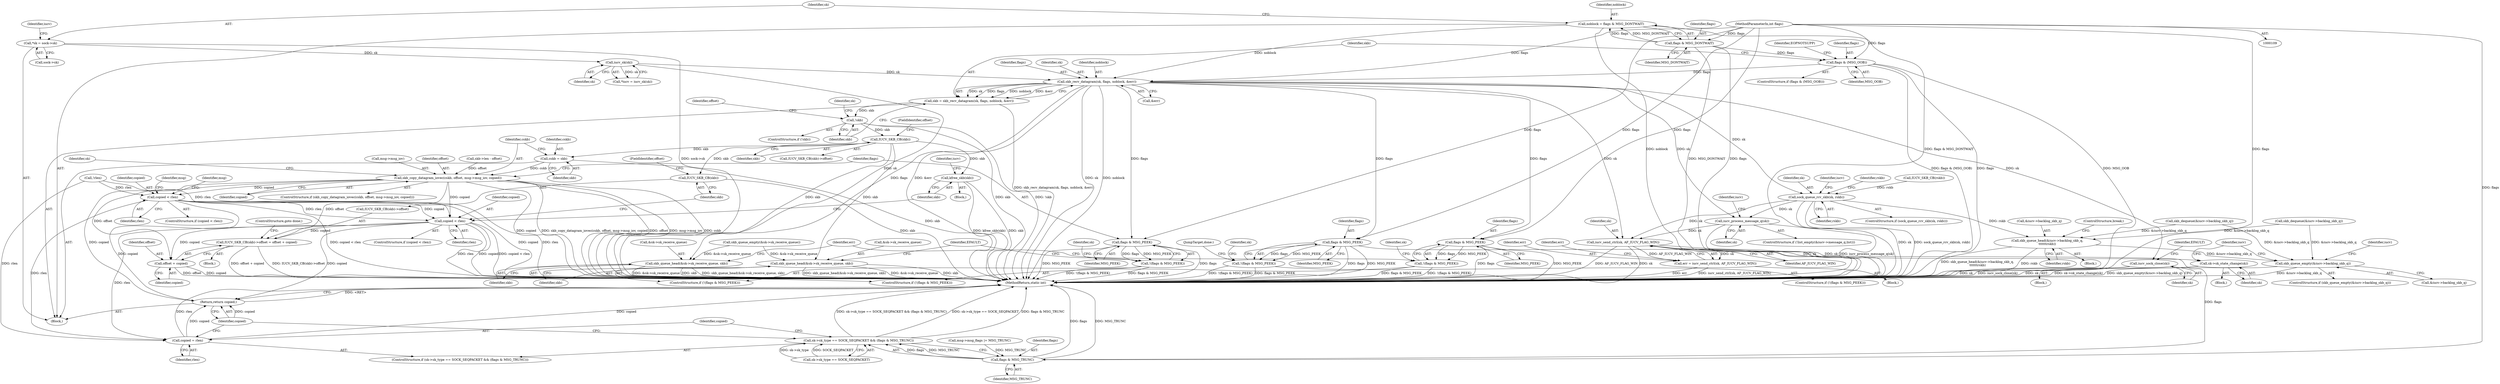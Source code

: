 digraph "0_linux_f3d3342602f8bcbf37d7c46641cb9bca7618eb1c_18@API" {
"1000180" [label="(Call,skb_recv_datagram(sk, flags, noblock, &err))"];
"1000131" [label="(Call,iucv_sk(sk))"];
"1000123" [label="(Call,*sk = sock->sk)"];
"1000172" [label="(Call,flags & (MSG_OOB))"];
"1000119" [label="(Call,flags & MSG_DONTWAIT)"];
"1000114" [label="(MethodParameterIn,int flags)"];
"1000117" [label="(Call,noblock = flags & MSG_DONTWAIT)"];
"1000178" [label="(Call,skb = skb_recv_datagram(sk, flags, noblock, &err))"];
"1000187" [label="(Call,!skb)"];
"1000203" [label="(Call,IUCV_SKB_CB(skb))"];
"1000225" [label="(Call,cskb = skb)"];
"1000229" [label="(Call,skb_copy_datagram_iovec(cskb, offset, msg->msg_iov, copied))"];
"1000259" [label="(Call,copied < rlen)"];
"1000302" [label="(Call,copied < rlen)"];
"1000306" [label="(Call,IUCV_SKB_CB(skb)->offset = offset + copied)"];
"1000311" [label="(Call,offset + copied)"];
"1000455" [label="(Call,copied = rlen)"];
"1000458" [label="(Return,return copied;)"];
"1000242" [label="(Call,skb_queue_head(&sk->sk_receive_queue, skb))"];
"1000280" [label="(Call,skb_queue_head(&sk->sk_receive_queue, skb))"];
"1000308" [label="(Call,IUCV_SKB_CB(skb))"];
"1000315" [label="(Call,kfree_skb(skb))"];
"1000239" [label="(Call,flags & MSG_PEEK)"];
"1000238" [label="(Call,!(flags & MSG_PEEK))"];
"1000277" [label="(Call,flags & MSG_PEEK)"];
"1000276" [label="(Call,!(flags & MSG_PEEK))"];
"1000290" [label="(Call,flags & MSG_PEEK)"];
"1000289" [label="(Call,!(flags & MSG_PEEK))"];
"1000452" [label="(Call,flags & MSG_TRUNC)"];
"1000446" [label="(Call,sk->sk_type == SOCK_SEQPACKET && (flags & MSG_TRUNC))"];
"1000342" [label="(Call,iucv_sock_close(sk))"];
"1000371" [label="(Call,sock_queue_rcv_skb(sk, rskb))"];
"1000375" [label="(Call,skb_queue_head(&iucv->backlog_skb_q,\n\t\t\t\t\t\trskb))"];
"1000392" [label="(Call,skb_queue_empty(&iucv->backlog_skb_q))"];
"1000407" [label="(Call,iucv_process_message_q(sk))"];
"1000424" [label="(Call,iucv_send_ctrl(sk, AF_IUCV_FLAG_WIN))"];
"1000422" [label="(Call,err = iucv_send_ctrl(sk, AF_IUCV_FLAG_WIN))"];
"1000435" [label="(Call,sk->sk_state_change(sk))"];
"1000205" [label="(FieldIdentifier,offset)"];
"1000457" [label="(Identifier,rlen)"];
"1000287" [label="(Identifier,err)"];
"1000227" [label="(Identifier,skb)"];
"1000315" [label="(Call,kfree_skb(skb))"];
"1000316" [label="(Identifier,skb)"];
"1000429" [label="(Block,)"];
"1000373" [label="(Identifier,rskb)"];
"1000320" [label="(Identifier,iucv)"];
"1000293" [label="(Block,)"];
"1000422" [label="(Call,err = iucv_send_ctrl(sk, AF_IUCV_FLAG_WIN))"];
"1000346" [label="(Identifier,EFAULT)"];
"1000307" [label="(Call,IUCV_SKB_CB(skb)->offset)"];
"1000259" [label="(Call,copied < rlen)"];
"1000240" [label="(Identifier,flags)"];
"1000186" [label="(ControlStructure,if (!skb))"];
"1000374" [label="(Block,)"];
"1000177" [label="(Identifier,EOPNOTSUPP)"];
"1000131" [label="(Call,iucv_sk(sk))"];
"1000305" [label="(Block,)"];
"1000281" [label="(Call,&sk->sk_receive_queue)"];
"1000204" [label="(Identifier,skb)"];
"1000276" [label="(Call,!(flags & MSG_PEEK))"];
"1000404" [label="(Identifier,iucv)"];
"1000425" [label="(Identifier,sk)"];
"1000290" [label="(Call,flags & MSG_PEEK)"];
"1000386" [label="(Call,skb_dequeue(&iucv->backlog_skb_q))"];
"1000392" [label="(Call,skb_queue_empty(&iucv->backlog_skb_q))"];
"1000291" [label="(Identifier,flags)"];
"1000385" [label="(Identifier,rskb)"];
"1000114" [label="(MethodParameterIn,int flags)"];
"1000407" [label="(Call,iucv_process_message_q(sk))"];
"1000375" [label="(Call,skb_queue_head(&iucv->backlog_skb_q,\n\t\t\t\t\t\trskb))"];
"1000124" [label="(Identifier,sk)"];
"1000157" [label="(Call,skb_queue_empty(&sk->sk_receive_queue))"];
"1000423" [label="(Identifier,err)"];
"1000172" [label="(Call,flags & (MSG_OOB))"];
"1000458" [label="(Return,return copied;)"];
"1000371" [label="(Call,sock_queue_rcv_skb(sk, rskb))"];
"1000447" [label="(Call,sk->sk_type == SOCK_SEQPACKET)"];
"1000254" [label="(Identifier,sk)"];
"1000193" [label="(Identifier,sk)"];
"1000182" [label="(Identifier,flags)"];
"1000203" [label="(Call,IUCV_SKB_CB(skb))"];
"1000441" [label="(Identifier,iucv)"];
"1000342" [label="(Call,iucv_sock_close(sk))"];
"1000120" [label="(Identifier,flags)"];
"1000171" [label="(ControlStructure,if (flags & (MSG_OOB)))"];
"1000225" [label="(Call,cskb = skb)"];
"1000366" [label="(Call,IUCV_SKB_CB(rskb))"];
"1000187" [label="(Call,!skb)"];
"1000444" [label="(JumpTarget,done:)"];
"1000285" [label="(Identifier,skb)"];
"1000288" [label="(ControlStructure,if (!(flags & MSG_PEEK)))"];
"1000250" [label="(Identifier,EFAULT)"];
"1000232" [label="(Call,msg->msg_iov)"];
"1000238" [label="(Call,!(flags & MSG_PEEK))"];
"1000370" [label="(ControlStructure,if (sock_queue_rcv_skb(sk, rskb)))"];
"1000121" [label="(Identifier,MSG_DONTWAIT)"];
"1000456" [label="(Identifier,copied)"];
"1000393" [label="(Call,&iucv->backlog_skb_q)"];
"1000376" [label="(Call,&iucv->backlog_skb_q)"];
"1000130" [label="(Identifier,iucv)"];
"1000129" [label="(Call,*iucv = iucv_sk(sk))"];
"1000314" [label="(ControlStructure,goto done;)"];
"1000188" [label="(Identifier,skb)"];
"1000339" [label="(Block,)"];
"1000306" [label="(Call,IUCV_SKB_CB(skb)->offset = offset + copied)"];
"1000372" [label="(Identifier,sk)"];
"1000280" [label="(Call,skb_queue_head(&sk->sk_receive_queue, skb))"];
"1000414" [label="(Identifier,iucv)"];
"1000119" [label="(Call,flags & MSG_DONTWAIT)"];
"1000446" [label="(Call,sk->sk_type == SOCK_SEQPACKET && (flags & MSG_TRUNC))"];
"1000301" [label="(ControlStructure,if (copied < rlen))"];
"1000226" [label="(Identifier,cskb)"];
"1000237" [label="(ControlStructure,if (!(flags & MSG_PEEK)))"];
"1000277" [label="(Call,flags & MSG_PEEK)"];
"1000241" [label="(Identifier,MSG_PEEK)"];
"1000408" [label="(Identifier,sk)"];
"1000454" [label="(Identifier,MSG_TRUNC)"];
"1000235" [label="(Identifier,copied)"];
"1000180" [label="(Call,skb_recv_datagram(sk, flags, noblock, &err))"];
"1000181" [label="(Identifier,sk)"];
"1000262" [label="(Call,msg->msg_flags |= MSG_TRUNC)"];
"1000125" [label="(Call,sock->sk)"];
"1000243" [label="(Call,&sk->sk_receive_queue)"];
"1000424" [label="(Call,iucv_send_ctrl(sk, AF_IUCV_FLAG_WIN))"];
"1000436" [label="(Identifier,sk)"];
"1000173" [label="(Identifier,flags)"];
"1000356" [label="(Call,skb_dequeue(&iucv->backlog_skb_q))"];
"1000381" [label="(ControlStructure,break;)"];
"1000118" [label="(Identifier,noblock)"];
"1000455" [label="(Call,copied = rlen)"];
"1000115" [label="(Block,)"];
"1000231" [label="(Identifier,offset)"];
"1000343" [label="(Identifier,sk)"];
"1000445" [label="(ControlStructure,if (sk->sk_type == SOCK_SEQPACKET && (flags & MSG_TRUNC)))"];
"1000230" [label="(Identifier,cskb)"];
"1000297" [label="(Identifier,sk)"];
"1000391" [label="(ControlStructure,if (skb_queue_empty(&iucv->backlog_skb_q)))"];
"1000214" [label="(Call,!rlen)"];
"1000279" [label="(Identifier,MSG_PEEK)"];
"1000421" [label="(Block,)"];
"1000312" [label="(Identifier,offset)"];
"1000459" [label="(Identifier,copied)"];
"1000201" [label="(Identifier,offset)"];
"1000260" [label="(Identifier,copied)"];
"1000269" [label="(Identifier,msg)"];
"1000228" [label="(ControlStructure,if (skb_copy_datagram_iovec(cskb, offset, msg->msg_iov, copied)))"];
"1000309" [label="(Identifier,skb)"];
"1000245" [label="(Identifier,sk)"];
"1000261" [label="(Identifier,rlen)"];
"1000380" [label="(Identifier,rskb)"];
"1000208" [label="(Call,skb->len - offset)"];
"1000117" [label="(Call,noblock = flags & MSG_DONTWAIT)"];
"1000229" [label="(Call,skb_copy_datagram_iovec(cskb, offset, msg->msg_iov, copied))"];
"1000275" [label="(ControlStructure,if (!(flags & MSG_PEEK)))"];
"1000278" [label="(Identifier,flags)"];
"1000426" [label="(Identifier,AF_IUCV_FLAG_WIN)"];
"1000302" [label="(Call,copied < rlen)"];
"1000179" [label="(Identifier,skb)"];
"1000174" [label="(Identifier,MSG_OOB)"];
"1000398" [label="(ControlStructure,if (!list_empty(&iucv->message_q.list)))"];
"1000311" [label="(Call,offset + copied)"];
"1000453" [label="(Identifier,flags)"];
"1000202" [label="(Call,IUCV_SKB_CB(skb)->offset)"];
"1000239" [label="(Call,flags & MSG_PEEK)"];
"1000178" [label="(Call,skb = skb_recv_datagram(sk, flags, noblock, &err))"];
"1000378" [label="(Identifier,iucv)"];
"1000313" [label="(Identifier,copied)"];
"1000308" [label="(Call,IUCV_SKB_CB(skb))"];
"1000435" [label="(Call,sk->sk_state_change(sk))"];
"1000242" [label="(Call,skb_queue_head(&sk->sk_receive_queue, skb))"];
"1000289" [label="(Call,!(flags & MSG_PEEK))"];
"1000264" [label="(Identifier,msg)"];
"1000428" [label="(Identifier,err)"];
"1000258" [label="(ControlStructure,if (copied < rlen))"];
"1000132" [label="(Identifier,sk)"];
"1000292" [label="(Identifier,MSG_PEEK)"];
"1000460" [label="(MethodReturn,static int)"];
"1000310" [label="(FieldIdentifier,offset)"];
"1000303" [label="(Identifier,copied)"];
"1000304" [label="(Identifier,rlen)"];
"1000247" [label="(Identifier,skb)"];
"1000283" [label="(Identifier,sk)"];
"1000123" [label="(Call,*sk = sock->sk)"];
"1000184" [label="(Call,&err)"];
"1000183" [label="(Identifier,noblock)"];
"1000452" [label="(Call,flags & MSG_TRUNC)"];
"1000180" -> "1000178"  [label="AST: "];
"1000180" -> "1000184"  [label="CFG: "];
"1000181" -> "1000180"  [label="AST: "];
"1000182" -> "1000180"  [label="AST: "];
"1000183" -> "1000180"  [label="AST: "];
"1000184" -> "1000180"  [label="AST: "];
"1000178" -> "1000180"  [label="CFG: "];
"1000180" -> "1000460"  [label="DDG: flags"];
"1000180" -> "1000460"  [label="DDG: &err"];
"1000180" -> "1000460"  [label="DDG: sk"];
"1000180" -> "1000460"  [label="DDG: noblock"];
"1000180" -> "1000178"  [label="DDG: sk"];
"1000180" -> "1000178"  [label="DDG: flags"];
"1000180" -> "1000178"  [label="DDG: noblock"];
"1000180" -> "1000178"  [label="DDG: &err"];
"1000131" -> "1000180"  [label="DDG: sk"];
"1000172" -> "1000180"  [label="DDG: flags"];
"1000114" -> "1000180"  [label="DDG: flags"];
"1000117" -> "1000180"  [label="DDG: noblock"];
"1000180" -> "1000239"  [label="DDG: flags"];
"1000180" -> "1000277"  [label="DDG: flags"];
"1000180" -> "1000290"  [label="DDG: flags"];
"1000180" -> "1000342"  [label="DDG: sk"];
"1000180" -> "1000371"  [label="DDG: sk"];
"1000180" -> "1000407"  [label="DDG: sk"];
"1000180" -> "1000424"  [label="DDG: sk"];
"1000131" -> "1000129"  [label="AST: "];
"1000131" -> "1000132"  [label="CFG: "];
"1000132" -> "1000131"  [label="AST: "];
"1000129" -> "1000131"  [label="CFG: "];
"1000131" -> "1000460"  [label="DDG: sk"];
"1000131" -> "1000129"  [label="DDG: sk"];
"1000123" -> "1000131"  [label="DDG: sk"];
"1000123" -> "1000115"  [label="AST: "];
"1000123" -> "1000125"  [label="CFG: "];
"1000124" -> "1000123"  [label="AST: "];
"1000125" -> "1000123"  [label="AST: "];
"1000130" -> "1000123"  [label="CFG: "];
"1000123" -> "1000460"  [label="DDG: sock->sk"];
"1000172" -> "1000171"  [label="AST: "];
"1000172" -> "1000174"  [label="CFG: "];
"1000173" -> "1000172"  [label="AST: "];
"1000174" -> "1000172"  [label="AST: "];
"1000177" -> "1000172"  [label="CFG: "];
"1000179" -> "1000172"  [label="CFG: "];
"1000172" -> "1000460"  [label="DDG: flags & (MSG_OOB)"];
"1000172" -> "1000460"  [label="DDG: flags"];
"1000172" -> "1000460"  [label="DDG: MSG_OOB"];
"1000119" -> "1000172"  [label="DDG: flags"];
"1000114" -> "1000172"  [label="DDG: flags"];
"1000119" -> "1000117"  [label="AST: "];
"1000119" -> "1000121"  [label="CFG: "];
"1000120" -> "1000119"  [label="AST: "];
"1000121" -> "1000119"  [label="AST: "];
"1000117" -> "1000119"  [label="CFG: "];
"1000119" -> "1000460"  [label="DDG: MSG_DONTWAIT"];
"1000119" -> "1000460"  [label="DDG: flags"];
"1000119" -> "1000117"  [label="DDG: flags"];
"1000119" -> "1000117"  [label="DDG: MSG_DONTWAIT"];
"1000114" -> "1000119"  [label="DDG: flags"];
"1000114" -> "1000109"  [label="AST: "];
"1000114" -> "1000460"  [label="DDG: flags"];
"1000114" -> "1000239"  [label="DDG: flags"];
"1000114" -> "1000277"  [label="DDG: flags"];
"1000114" -> "1000290"  [label="DDG: flags"];
"1000114" -> "1000452"  [label="DDG: flags"];
"1000117" -> "1000115"  [label="AST: "];
"1000118" -> "1000117"  [label="AST: "];
"1000124" -> "1000117"  [label="CFG: "];
"1000117" -> "1000460"  [label="DDG: noblock"];
"1000117" -> "1000460"  [label="DDG: flags & MSG_DONTWAIT"];
"1000178" -> "1000115"  [label="AST: "];
"1000179" -> "1000178"  [label="AST: "];
"1000188" -> "1000178"  [label="CFG: "];
"1000178" -> "1000460"  [label="DDG: skb_recv_datagram(sk, flags, noblock, &err)"];
"1000178" -> "1000187"  [label="DDG: skb"];
"1000187" -> "1000186"  [label="AST: "];
"1000187" -> "1000188"  [label="CFG: "];
"1000188" -> "1000187"  [label="AST: "];
"1000193" -> "1000187"  [label="CFG: "];
"1000201" -> "1000187"  [label="CFG: "];
"1000187" -> "1000460"  [label="DDG: skb"];
"1000187" -> "1000460"  [label="DDG: !skb"];
"1000187" -> "1000203"  [label="DDG: skb"];
"1000203" -> "1000202"  [label="AST: "];
"1000203" -> "1000204"  [label="CFG: "];
"1000204" -> "1000203"  [label="AST: "];
"1000205" -> "1000203"  [label="CFG: "];
"1000203" -> "1000225"  [label="DDG: skb"];
"1000203" -> "1000242"  [label="DDG: skb"];
"1000203" -> "1000280"  [label="DDG: skb"];
"1000203" -> "1000308"  [label="DDG: skb"];
"1000203" -> "1000315"  [label="DDG: skb"];
"1000225" -> "1000115"  [label="AST: "];
"1000225" -> "1000227"  [label="CFG: "];
"1000226" -> "1000225"  [label="AST: "];
"1000227" -> "1000225"  [label="AST: "];
"1000230" -> "1000225"  [label="CFG: "];
"1000225" -> "1000460"  [label="DDG: skb"];
"1000225" -> "1000229"  [label="DDG: cskb"];
"1000229" -> "1000228"  [label="AST: "];
"1000229" -> "1000235"  [label="CFG: "];
"1000230" -> "1000229"  [label="AST: "];
"1000231" -> "1000229"  [label="AST: "];
"1000232" -> "1000229"  [label="AST: "];
"1000235" -> "1000229"  [label="AST: "];
"1000240" -> "1000229"  [label="CFG: "];
"1000254" -> "1000229"  [label="CFG: "];
"1000229" -> "1000460"  [label="DDG: copied"];
"1000229" -> "1000460"  [label="DDG: skb_copy_datagram_iovec(cskb, offset, msg->msg_iov, copied)"];
"1000229" -> "1000460"  [label="DDG: offset"];
"1000229" -> "1000460"  [label="DDG: msg->msg_iov"];
"1000229" -> "1000460"  [label="DDG: cskb"];
"1000208" -> "1000229"  [label="DDG: offset"];
"1000229" -> "1000259"  [label="DDG: copied"];
"1000229" -> "1000302"  [label="DDG: copied"];
"1000229" -> "1000306"  [label="DDG: offset"];
"1000229" -> "1000311"  [label="DDG: offset"];
"1000229" -> "1000458"  [label="DDG: copied"];
"1000259" -> "1000258"  [label="AST: "];
"1000259" -> "1000261"  [label="CFG: "];
"1000260" -> "1000259"  [label="AST: "];
"1000261" -> "1000259"  [label="AST: "];
"1000264" -> "1000259"  [label="CFG: "];
"1000269" -> "1000259"  [label="CFG: "];
"1000259" -> "1000460"  [label="DDG: copied < rlen"];
"1000259" -> "1000460"  [label="DDG: copied"];
"1000259" -> "1000460"  [label="DDG: rlen"];
"1000214" -> "1000259"  [label="DDG: rlen"];
"1000259" -> "1000302"  [label="DDG: copied"];
"1000259" -> "1000302"  [label="DDG: rlen"];
"1000259" -> "1000455"  [label="DDG: rlen"];
"1000259" -> "1000458"  [label="DDG: copied"];
"1000302" -> "1000301"  [label="AST: "];
"1000302" -> "1000304"  [label="CFG: "];
"1000303" -> "1000302"  [label="AST: "];
"1000304" -> "1000302"  [label="AST: "];
"1000309" -> "1000302"  [label="CFG: "];
"1000316" -> "1000302"  [label="CFG: "];
"1000302" -> "1000460"  [label="DDG: rlen"];
"1000302" -> "1000460"  [label="DDG: copied"];
"1000302" -> "1000460"  [label="DDG: copied < rlen"];
"1000214" -> "1000302"  [label="DDG: rlen"];
"1000302" -> "1000306"  [label="DDG: copied"];
"1000302" -> "1000311"  [label="DDG: copied"];
"1000302" -> "1000455"  [label="DDG: rlen"];
"1000302" -> "1000458"  [label="DDG: copied"];
"1000306" -> "1000305"  [label="AST: "];
"1000306" -> "1000311"  [label="CFG: "];
"1000307" -> "1000306"  [label="AST: "];
"1000311" -> "1000306"  [label="AST: "];
"1000314" -> "1000306"  [label="CFG: "];
"1000306" -> "1000460"  [label="DDG: offset + copied"];
"1000306" -> "1000460"  [label="DDG: IUCV_SKB_CB(skb)->offset"];
"1000311" -> "1000313"  [label="CFG: "];
"1000312" -> "1000311"  [label="AST: "];
"1000313" -> "1000311"  [label="AST: "];
"1000311" -> "1000460"  [label="DDG: offset"];
"1000311" -> "1000460"  [label="DDG: copied"];
"1000455" -> "1000445"  [label="AST: "];
"1000455" -> "1000457"  [label="CFG: "];
"1000456" -> "1000455"  [label="AST: "];
"1000457" -> "1000455"  [label="AST: "];
"1000459" -> "1000455"  [label="CFG: "];
"1000455" -> "1000460"  [label="DDG: rlen"];
"1000455" -> "1000460"  [label="DDG: copied"];
"1000214" -> "1000455"  [label="DDG: rlen"];
"1000455" -> "1000458"  [label="DDG: copied"];
"1000458" -> "1000115"  [label="AST: "];
"1000458" -> "1000459"  [label="CFG: "];
"1000459" -> "1000458"  [label="AST: "];
"1000460" -> "1000458"  [label="CFG: "];
"1000458" -> "1000460"  [label="DDG: <RET>"];
"1000459" -> "1000458"  [label="DDG: copied"];
"1000242" -> "1000237"  [label="AST: "];
"1000242" -> "1000247"  [label="CFG: "];
"1000243" -> "1000242"  [label="AST: "];
"1000247" -> "1000242"  [label="AST: "];
"1000250" -> "1000242"  [label="CFG: "];
"1000242" -> "1000460"  [label="DDG: skb_queue_head(&sk->sk_receive_queue, skb)"];
"1000242" -> "1000460"  [label="DDG: &sk->sk_receive_queue"];
"1000242" -> "1000460"  [label="DDG: skb"];
"1000157" -> "1000242"  [label="DDG: &sk->sk_receive_queue"];
"1000280" -> "1000275"  [label="AST: "];
"1000280" -> "1000285"  [label="CFG: "];
"1000281" -> "1000280"  [label="AST: "];
"1000285" -> "1000280"  [label="AST: "];
"1000287" -> "1000280"  [label="CFG: "];
"1000280" -> "1000460"  [label="DDG: skb"];
"1000280" -> "1000460"  [label="DDG: skb_queue_head(&sk->sk_receive_queue, skb)"];
"1000280" -> "1000460"  [label="DDG: &sk->sk_receive_queue"];
"1000157" -> "1000280"  [label="DDG: &sk->sk_receive_queue"];
"1000308" -> "1000307"  [label="AST: "];
"1000308" -> "1000309"  [label="CFG: "];
"1000309" -> "1000308"  [label="AST: "];
"1000310" -> "1000308"  [label="CFG: "];
"1000308" -> "1000460"  [label="DDG: skb"];
"1000315" -> "1000293"  [label="AST: "];
"1000315" -> "1000316"  [label="CFG: "];
"1000316" -> "1000315"  [label="AST: "];
"1000320" -> "1000315"  [label="CFG: "];
"1000315" -> "1000460"  [label="DDG: kfree_skb(skb)"];
"1000315" -> "1000460"  [label="DDG: skb"];
"1000239" -> "1000238"  [label="AST: "];
"1000239" -> "1000241"  [label="CFG: "];
"1000240" -> "1000239"  [label="AST: "];
"1000241" -> "1000239"  [label="AST: "];
"1000238" -> "1000239"  [label="CFG: "];
"1000239" -> "1000460"  [label="DDG: flags"];
"1000239" -> "1000460"  [label="DDG: MSG_PEEK"];
"1000239" -> "1000238"  [label="DDG: flags"];
"1000239" -> "1000238"  [label="DDG: MSG_PEEK"];
"1000238" -> "1000237"  [label="AST: "];
"1000245" -> "1000238"  [label="CFG: "];
"1000250" -> "1000238"  [label="CFG: "];
"1000238" -> "1000460"  [label="DDG: flags & MSG_PEEK"];
"1000238" -> "1000460"  [label="DDG: !(flags & MSG_PEEK)"];
"1000277" -> "1000276"  [label="AST: "];
"1000277" -> "1000279"  [label="CFG: "];
"1000278" -> "1000277"  [label="AST: "];
"1000279" -> "1000277"  [label="AST: "];
"1000276" -> "1000277"  [label="CFG: "];
"1000277" -> "1000460"  [label="DDG: flags"];
"1000277" -> "1000460"  [label="DDG: MSG_PEEK"];
"1000277" -> "1000276"  [label="DDG: flags"];
"1000277" -> "1000276"  [label="DDG: MSG_PEEK"];
"1000276" -> "1000275"  [label="AST: "];
"1000283" -> "1000276"  [label="CFG: "];
"1000287" -> "1000276"  [label="CFG: "];
"1000276" -> "1000460"  [label="DDG: !(flags & MSG_PEEK)"];
"1000276" -> "1000460"  [label="DDG: flags & MSG_PEEK"];
"1000290" -> "1000289"  [label="AST: "];
"1000290" -> "1000292"  [label="CFG: "];
"1000291" -> "1000290"  [label="AST: "];
"1000292" -> "1000290"  [label="AST: "];
"1000289" -> "1000290"  [label="CFG: "];
"1000290" -> "1000460"  [label="DDG: flags"];
"1000290" -> "1000460"  [label="DDG: MSG_PEEK"];
"1000290" -> "1000289"  [label="DDG: flags"];
"1000290" -> "1000289"  [label="DDG: MSG_PEEK"];
"1000290" -> "1000452"  [label="DDG: flags"];
"1000289" -> "1000288"  [label="AST: "];
"1000297" -> "1000289"  [label="CFG: "];
"1000444" -> "1000289"  [label="CFG: "];
"1000289" -> "1000460"  [label="DDG: flags & MSG_PEEK"];
"1000289" -> "1000460"  [label="DDG: !(flags & MSG_PEEK)"];
"1000452" -> "1000446"  [label="AST: "];
"1000452" -> "1000454"  [label="CFG: "];
"1000453" -> "1000452"  [label="AST: "];
"1000454" -> "1000452"  [label="AST: "];
"1000446" -> "1000452"  [label="CFG: "];
"1000452" -> "1000460"  [label="DDG: flags"];
"1000452" -> "1000460"  [label="DDG: MSG_TRUNC"];
"1000452" -> "1000446"  [label="DDG: flags"];
"1000452" -> "1000446"  [label="DDG: MSG_TRUNC"];
"1000262" -> "1000452"  [label="DDG: MSG_TRUNC"];
"1000446" -> "1000445"  [label="AST: "];
"1000446" -> "1000447"  [label="CFG: "];
"1000447" -> "1000446"  [label="AST: "];
"1000456" -> "1000446"  [label="CFG: "];
"1000459" -> "1000446"  [label="CFG: "];
"1000446" -> "1000460"  [label="DDG: sk->sk_type == SOCK_SEQPACKET && (flags & MSG_TRUNC)"];
"1000446" -> "1000460"  [label="DDG: sk->sk_type == SOCK_SEQPACKET"];
"1000446" -> "1000460"  [label="DDG: flags & MSG_TRUNC"];
"1000447" -> "1000446"  [label="DDG: sk->sk_type"];
"1000447" -> "1000446"  [label="DDG: SOCK_SEQPACKET"];
"1000342" -> "1000339"  [label="AST: "];
"1000342" -> "1000343"  [label="CFG: "];
"1000343" -> "1000342"  [label="AST: "];
"1000346" -> "1000342"  [label="CFG: "];
"1000342" -> "1000460"  [label="DDG: sk"];
"1000342" -> "1000460"  [label="DDG: iucv_sock_close(sk)"];
"1000371" -> "1000370"  [label="AST: "];
"1000371" -> "1000373"  [label="CFG: "];
"1000372" -> "1000371"  [label="AST: "];
"1000373" -> "1000371"  [label="AST: "];
"1000378" -> "1000371"  [label="CFG: "];
"1000385" -> "1000371"  [label="CFG: "];
"1000371" -> "1000460"  [label="DDG: sk"];
"1000371" -> "1000460"  [label="DDG: sock_queue_rcv_skb(sk, rskb)"];
"1000366" -> "1000371"  [label="DDG: rskb"];
"1000371" -> "1000375"  [label="DDG: rskb"];
"1000371" -> "1000407"  [label="DDG: sk"];
"1000371" -> "1000424"  [label="DDG: sk"];
"1000375" -> "1000374"  [label="AST: "];
"1000375" -> "1000380"  [label="CFG: "];
"1000376" -> "1000375"  [label="AST: "];
"1000380" -> "1000375"  [label="AST: "];
"1000381" -> "1000375"  [label="CFG: "];
"1000375" -> "1000460"  [label="DDG: skb_queue_head(&iucv->backlog_skb_q,\n\t\t\t\t\t\trskb)"];
"1000375" -> "1000460"  [label="DDG: rskb"];
"1000356" -> "1000375"  [label="DDG: &iucv->backlog_skb_q"];
"1000386" -> "1000375"  [label="DDG: &iucv->backlog_skb_q"];
"1000375" -> "1000392"  [label="DDG: &iucv->backlog_skb_q"];
"1000392" -> "1000391"  [label="AST: "];
"1000392" -> "1000393"  [label="CFG: "];
"1000393" -> "1000392"  [label="AST: "];
"1000404" -> "1000392"  [label="CFG: "];
"1000441" -> "1000392"  [label="CFG: "];
"1000392" -> "1000460"  [label="DDG: skb_queue_empty(&iucv->backlog_skb_q)"];
"1000392" -> "1000460"  [label="DDG: &iucv->backlog_skb_q"];
"1000356" -> "1000392"  [label="DDG: &iucv->backlog_skb_q"];
"1000386" -> "1000392"  [label="DDG: &iucv->backlog_skb_q"];
"1000407" -> "1000398"  [label="AST: "];
"1000407" -> "1000408"  [label="CFG: "];
"1000408" -> "1000407"  [label="AST: "];
"1000414" -> "1000407"  [label="CFG: "];
"1000407" -> "1000460"  [label="DDG: iucv_process_message_q(sk)"];
"1000407" -> "1000460"  [label="DDG: sk"];
"1000407" -> "1000424"  [label="DDG: sk"];
"1000424" -> "1000422"  [label="AST: "];
"1000424" -> "1000426"  [label="CFG: "];
"1000425" -> "1000424"  [label="AST: "];
"1000426" -> "1000424"  [label="AST: "];
"1000422" -> "1000424"  [label="CFG: "];
"1000424" -> "1000460"  [label="DDG: AF_IUCV_FLAG_WIN"];
"1000424" -> "1000460"  [label="DDG: sk"];
"1000424" -> "1000422"  [label="DDG: sk"];
"1000424" -> "1000422"  [label="DDG: AF_IUCV_FLAG_WIN"];
"1000424" -> "1000435"  [label="DDG: sk"];
"1000422" -> "1000421"  [label="AST: "];
"1000423" -> "1000422"  [label="AST: "];
"1000428" -> "1000422"  [label="CFG: "];
"1000422" -> "1000460"  [label="DDG: err"];
"1000422" -> "1000460"  [label="DDG: iucv_send_ctrl(sk, AF_IUCV_FLAG_WIN)"];
"1000435" -> "1000429"  [label="AST: "];
"1000435" -> "1000436"  [label="CFG: "];
"1000436" -> "1000435"  [label="AST: "];
"1000441" -> "1000435"  [label="CFG: "];
"1000435" -> "1000460"  [label="DDG: sk"];
"1000435" -> "1000460"  [label="DDG: sk->sk_state_change(sk)"];
}
